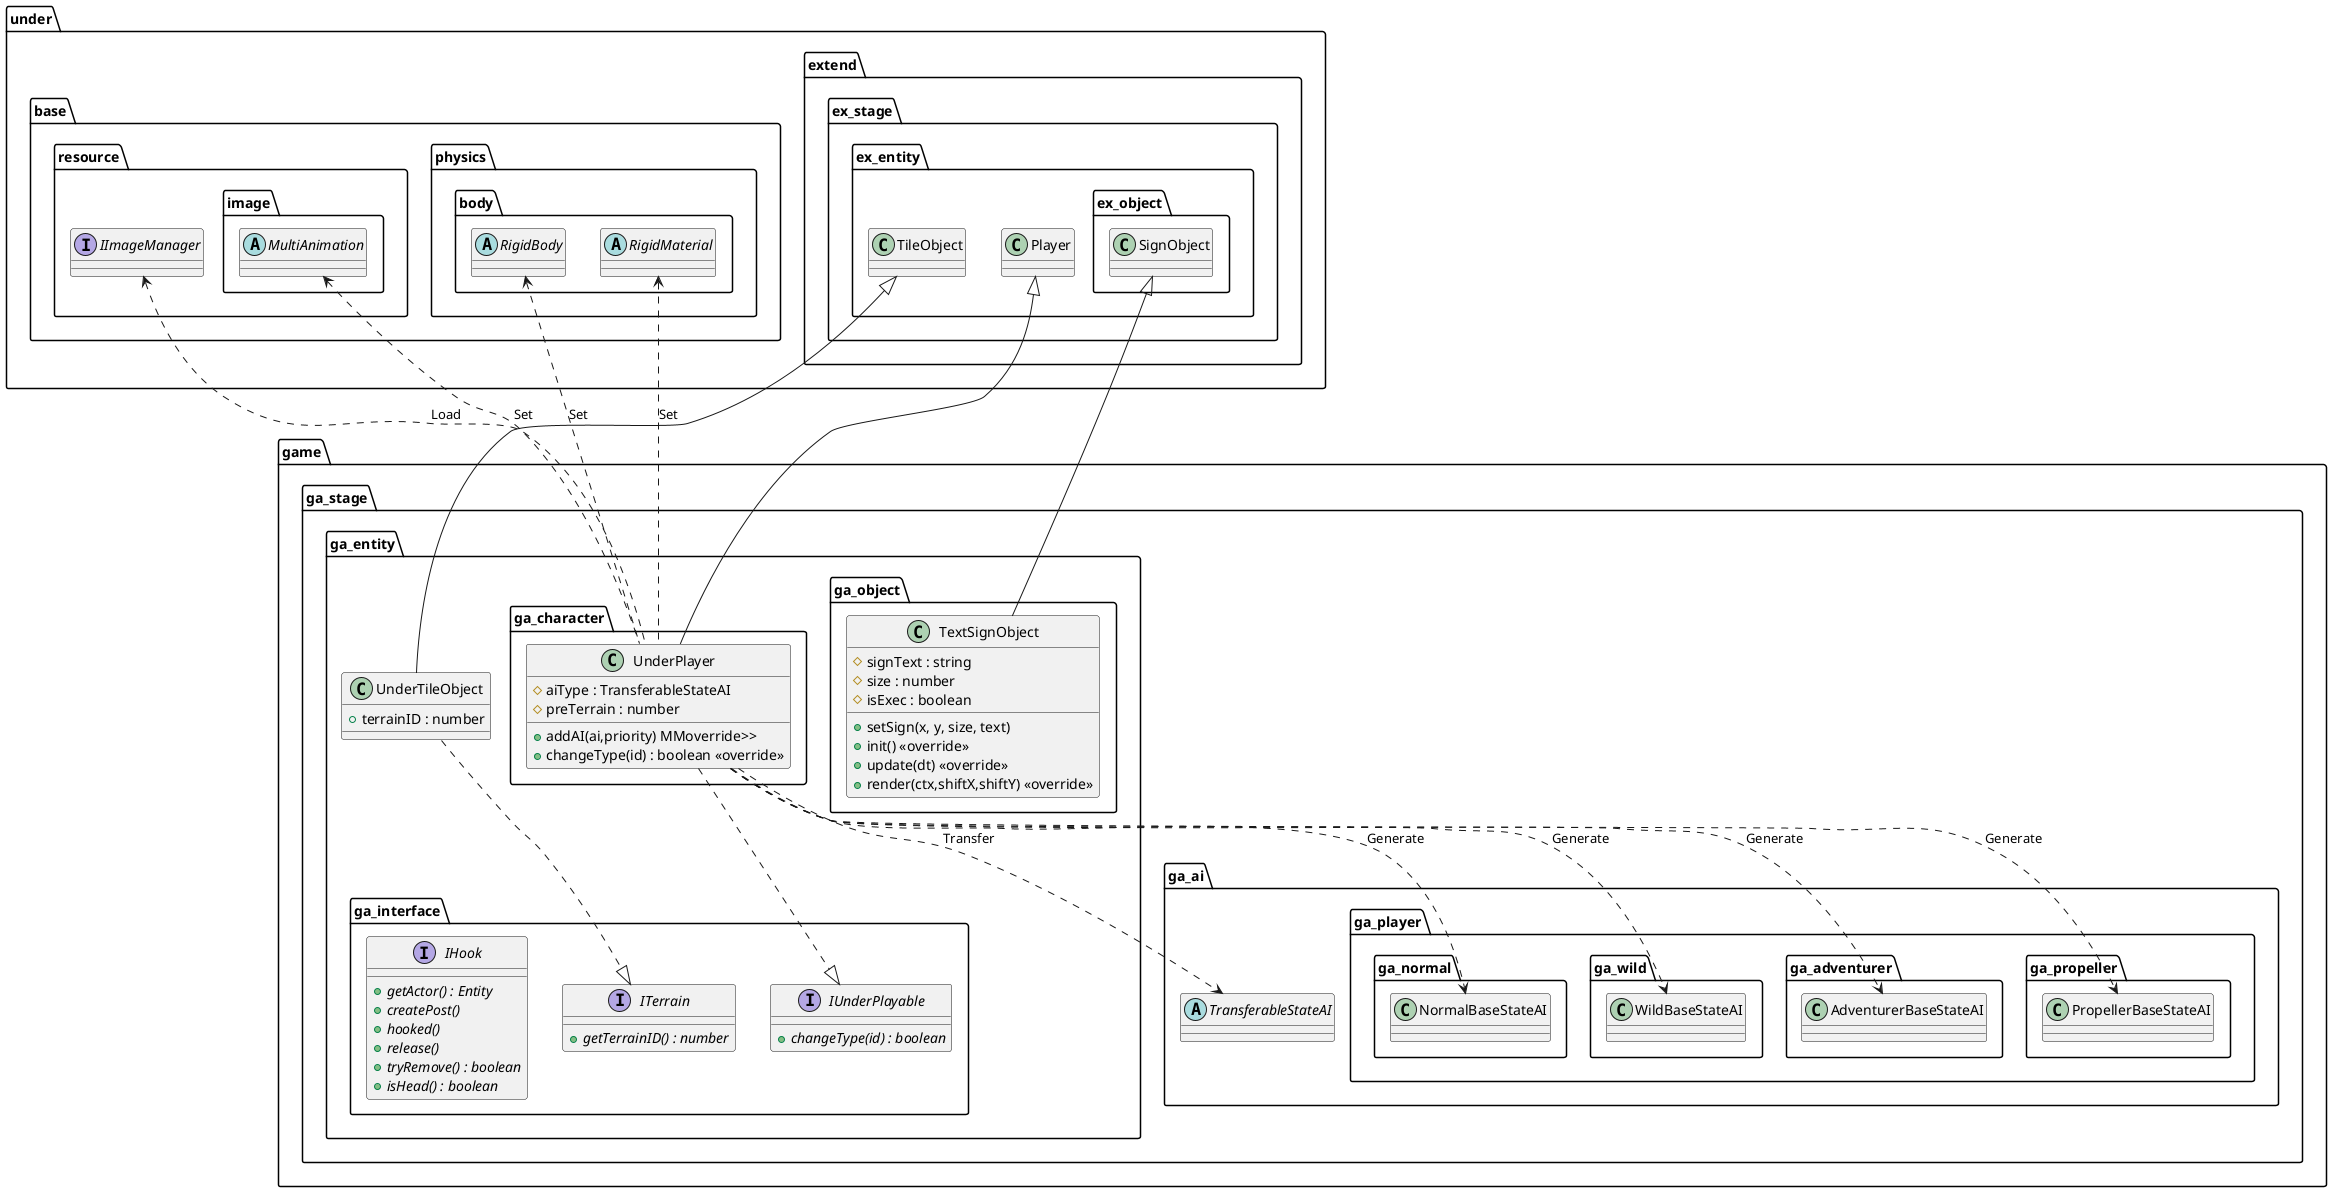 @startuml EntityGame
package game {
    package ga_stage {
        package ga_entity {
            class UnderTileObject {
                +terrainID : number
            }
            package ga_character {
                class UnderPlayer {
                    #aiType : TransferableStateAI
                    #preTerrain : number
                    +addAI(ai,priority) MMoverride>>
                    +changeType(id) : boolean <<override>>
                }
            }
            package ga_object {
                class TextSignObject {
                    #signText : string
                    #size : number
                    #isExec : boolean
                    +setSign(x, y, size, text)
                    +init() <<override>>
                    +update(dt) <<override>>
                    +render(ctx,shiftX,shiftY) <<override>>
                }
            }
            package ga_interface {
                interface ITerrain {
                    {abstract} +getTerrainID() : number
                }
                interface IUnderPlayable {
                    {abstract} +changeType(id) : boolean
                }
                interface IHook {
                    {abstract} +getActor() : Entity
                    {abstract} +createPost()
                    {abstract} +hooked()
                    {abstract} +release()
                    {abstract} +tryRemove() : boolean
                    {abstract} +isHead() : boolean
                }
            }
        }
    }
}

package under {
    package base {
        package resource {
            interface IImageManager
            package image {
                abstract MultiAnimation
            }
        }
        package physics {
            package body {
                abstract RigidBody
                abstract RigidMaterial
            }
        }
    }
    package extend {
        package ex_stage {
            package ex_entity {
                class TileObject
                class Player
                package ex_object {
                    class SignObject
                }
            }
        }
    }
}
package game {
    package ga_stage {
        package ga_ai {
            abstract TransferableStateAI
            package ga_player {
                package ga_normal {
                    class NormalBaseStateAI
                }
                package ga_wild {
                    class WildBaseStateAI
                }
                package ga_adventurer {
                    class AdventurerBaseStateAI
                }
                package ga_propeller {
                    class PropellerBaseStateAI
                }
            }
        }
    }
}

UnderPlayer ..> WildBaseStateAI : Generate
UnderPlayer ..> NormalBaseStateAI : Generate
UnderPlayer ..> AdventurerBaseStateAI : Generate
UnderPlayer ..> PropellerBaseStateAI : Generate
UnderPlayer ..> TransferableStateAI : Transfer
RigidBody <.. UnderPlayer : Set
RigidMaterial <.. UnderPlayer : Set
MultiAnimation <.. UnderPlayer : Set
IImageManager <.. UnderPlayer : Load

Player <|-- UnderPlayer
UnderPlayer ..|> IUnderPlayable
TileObject <|-- UnderTileObject
UnderTileObject ..|> ITerrain

SignObject <|-- TextSignObject

@enduml
